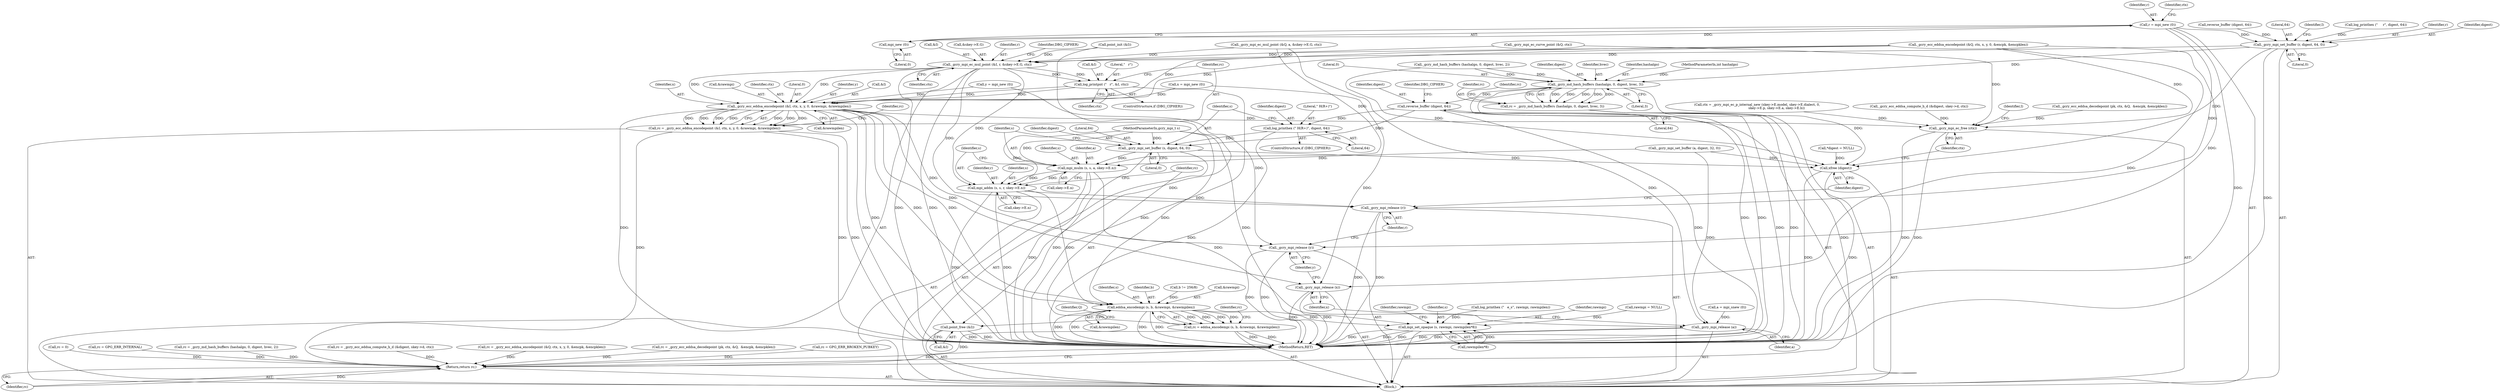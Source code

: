 digraph "1_gnupg_5a22de904a0a366ae79f03ff1e13a1232a89e26b@del" {
"1000178" [label="(Call,r = mpi_new (0))"];
"1000180" [label="(Call,mpi_new (0))"];
"1000393" [label="(Call,_gcry_mpi_set_buffer (r, digest, 64, 0))"];
"1000398" [label="(Call,_gcry_mpi_ec_mul_point (&I, r, &skey->E.G, ctx))"];
"1000411" [label="(Call,log_printpnt (\"   r\", &I, ctx))"];
"1000418" [label="(Call,_gcry_ecc_eddsa_encodepoint (&I, ctx, x, y, 0, &rawmpi, &rawmpilen))"];
"1000416" [label="(Call,rc = _gcry_ecc_eddsa_encodepoint (&I, ctx, x, y, 0, &rawmpi, &rawmpilen))"];
"1000608" [label="(Return,return rc;)"];
"1000557" [label="(Call,eddsa_encodempi (s, b, &rawmpi, &rawmpilen))"];
"1000555" [label="(Call,rc = eddsa_encodempi (s, b, &rawmpi, &rawmpilen))"];
"1000573" [label="(Call,mpi_set_opaque (s, rawmpi, rawmpilen*8))"];
"1000588" [label="(Call,_gcry_mpi_release (x))"];
"1000590" [label="(Call,_gcry_mpi_release (y))"];
"1000596" [label="(Call,_gcry_mpi_ec_free (ctx))"];
"1000598" [label="(Call,point_free (&I))"];
"1000546" [label="(Call,mpi_addm (s, s, r, skey->E.n))"];
"1000592" [label="(Call,_gcry_mpi_release (r))"];
"1000505" [label="(Call,_gcry_md_hash_buffers (hashalgo, 0, digest, hvec, 3))"];
"1000503" [label="(Call,rc = _gcry_md_hash_buffers (hashalgo, 0, digest, hvec, 3))"];
"1000523" [label="(Call,reverse_buffer (digest, 64))"];
"1000528" [label="(Call,log_printhex (\" H(R+)\", digest, 64))"];
"1000532" [label="(Call,_gcry_mpi_set_buffer (s, digest, 64, 0))"];
"1000537" [label="(Call,mpi_mulm (s, s, a, skey->E.n))"];
"1000586" [label="(Call,_gcry_mpi_release (a))"];
"1000594" [label="(Call,xfree (digest))"];
"1000534" [label="(Identifier,digest)"];
"1000424" [label="(Literal,0)"];
"1000597" [label="(Identifier,ctx)"];
"1000576" [label="(Call,rawmpilen*8)"];
"1000530" [label="(Identifier,digest)"];
"1000580" [label="(Identifier,rawmpi)"];
"1000419" [label="(Call,&I)"];
"1000525" [label="(Literal,64)"];
"1000574" [label="(Identifier,s)"];
"1000508" [label="(Identifier,digest)"];
"1000284" [label="(Call,_gcry_mpi_ec_mul_point (&Q, a, &skey->E.G, ctx))"];
"1000529" [label="(Literal,\" H(R+)\")"];
"1000231" [label="(Call,rc = _gcry_ecc_eddsa_compute_h_d (&digest, skey->d, ctx))"];
"1000418" [label="(Call,_gcry_ecc_eddsa_encodepoint (&I, ctx, x, y, 0, &rawmpi, &rawmpilen))"];
"1000592" [label="(Call,_gcry_mpi_release (r))"];
"1000540" [label="(Identifier,a)"];
"1000524" [label="(Identifier,digest)"];
"1000166" [label="(Call,a = mpi_snew (0))"];
"1000295" [label="(Call,rc = _gcry_ecc_eddsa_encodepoint (&Q, ctx, x, y, 0, &encpk, &encpklen))"];
"1000410" [label="(Identifier,DBG_CIPHER)"];
"1000608" [label="(Return,return rc;)"];
"1000506" [label="(Identifier,hashalgo)"];
"1000569" [label="(Call,log_printhex (\"   e_s\", rawmpi, rawmpilen))"];
"1000595" [label="(Identifier,digest)"];
"1000399" [label="(Call,&I)"];
"1000588" [label="(Call,_gcry_mpi_release (x))"];
"1000549" [label="(Identifier,r)"];
"1000505" [label="(Call,_gcry_md_hash_buffers (hashalgo, 0, digest, hvec, 3))"];
"1000179" [label="(Identifier,r)"];
"1000178" [label="(Call,r = mpi_new (0))"];
"1000183" [label="(Identifier,ctx)"];
"1000599" [label="(Call,&I)"];
"1000603" [label="(Identifier,Q)"];
"1000402" [label="(Call,&skey->E.G)"];
"1000425" [label="(Call,&rawmpi)"];
"1000535" [label="(Literal,64)"];
"1000408" [label="(Identifier,ctx)"];
"1000181" [label="(Literal,0)"];
"1000160" [label="(Call,point_init (&I))"];
"1000548" [label="(Identifier,s)"];
"1000558" [label="(Identifier,s)"];
"1000598" [label="(Call,point_free (&I))"];
"1000251" [label="(Call,rc = _gcry_ecc_eddsa_decodepoint (pk, ctx, &Q,  &encpk, &encpklen))"];
"1000556" [label="(Identifier,rc)"];
"1000421" [label="(Identifier,ctx)"];
"1000297" [label="(Call,_gcry_ecc_eddsa_encodepoint (&Q, ctx, x, y, 0, &encpk, &encpklen))"];
"1000547" [label="(Identifier,s)"];
"1000116" [label="(MethodParameterIn,int hashalgo)"];
"1000415" [label="(Identifier,ctx)"];
"1000528" [label="(Call,log_printhex (\" H(R+)\", digest, 64))"];
"1000127" [label="(Call,*digest = NULL)"];
"1000538" [label="(Identifier,s)"];
"1000536" [label="(Literal,0)"];
"1000587" [label="(Identifier,a)"];
"1000409" [label="(ControlStructure,if (DBG_CIPHER))"];
"1000278" [label="(Call,rc = GPG_ERR_BROKEN_PUBKEY)"];
"1000586" [label="(Call,_gcry_mpi_release (a))"];
"1000523" [label="(Call,reverse_buffer (digest, 64))"];
"1000589" [label="(Identifier,x)"];
"1000417" [label="(Identifier,rc)"];
"1000427" [label="(Call,&rawmpilen)"];
"1000115" [label="(MethodParameterIn,gcry_mpi_t s)"];
"1000423" [label="(Identifier,y)"];
"1000504" [label="(Identifier,rc)"];
"1000555" [label="(Call,rc = eddsa_encodempi (s, b, &rawmpi, &rawmpilen))"];
"1000253" [label="(Call,_gcry_ecc_eddsa_decodepoint (pk, ctx, &Q,  &encpk, &encpklen))"];
"1000389" [label="(Call,log_printhex (\"     r\", digest, 64))"];
"1000170" [label="(Call,x = mpi_new (0))"];
"1000596" [label="(Call,_gcry_mpi_ec_free (ctx))"];
"1000609" [label="(Identifier,rc)"];
"1000573" [label="(Call,mpi_set_opaque (s, rawmpi, rawmpilen*8))"];
"1000507" [label="(Literal,0)"];
"1000533" [label="(Identifier,s)"];
"1000531" [label="(Literal,64)"];
"1000565" [label="(Identifier,rc)"];
"1000593" [label="(Identifier,r)"];
"1000559" [label="(Identifier,b)"];
"1000503" [label="(Call,rc = _gcry_md_hash_buffers (hashalgo, 0, digest, hvec, 3))"];
"1000413" [label="(Call,&I)"];
"1000594" [label="(Call,xfree (digest))"];
"1000412" [label="(Literal,\"   r\")"];
"1000398" [label="(Call,_gcry_mpi_ec_mul_point (&I, r, &skey->E.G, ctx))"];
"1000243" [label="(Call,_gcry_mpi_set_buffer (a, digest, 32, 0))"];
"1000401" [label="(Identifier,r)"];
"1000546" [label="(Call,mpi_addm (s, s, r, skey->E.n))"];
"1000118" [label="(Block,)"];
"1000430" [label="(Identifier,rc)"];
"1000537" [label="(Call,mpi_mulm (s, s, a, skey->E.n))"];
"1000582" [label="(Call,rc = 0)"];
"1000422" [label="(Identifier,x)"];
"1000393" [label="(Call,_gcry_mpi_set_buffer (r, digest, 64, 0))"];
"1000394" [label="(Identifier,r)"];
"1000174" [label="(Call,y = mpi_new (0))"];
"1000575" [label="(Identifier,rawmpi)"];
"1000182" [label="(Call,ctx = _gcry_mpi_ec_p_internal_new (skey->E.model, skey->E.dialect, 0,\n                                      skey->E.p, skey->E.a, skey->E.b))"];
"1000526" [label="(ControlStructure,if (DBG_CIPHER))"];
"1000395" [label="(Identifier,digest)"];
"1000233" [label="(Call,_gcry_ecc_eddsa_compute_h_d (&digest, skey->d, ctx))"];
"1000610" [label="(MethodReturn,RET)"];
"1000527" [label="(Identifier,DBG_CIPHER)"];
"1000562" [label="(Call,&rawmpilen)"];
"1000510" [label="(Literal,3)"];
"1000273" [label="(Call,_gcry_mpi_ec_curve_point (&Q, ctx))"];
"1000375" [label="(Call,_gcry_md_hash_buffers (hashalgo, 0, digest, hvec, 2))"];
"1000416" [label="(Call,rc = _gcry_ecc_eddsa_encodepoint (&I, ctx, x, y, 0, &rawmpi, &rawmpilen))"];
"1000227" [label="(Call,rc = GPG_ERR_INTERNAL)"];
"1000539" [label="(Identifier,s)"];
"1000384" [label="(Call,reverse_buffer (digest, 64))"];
"1000397" [label="(Literal,0)"];
"1000396" [label="(Literal,64)"];
"1000541" [label="(Call,skey->E.n)"];
"1000520" [label="(Call,rawmpi = NULL)"];
"1000591" [label="(Identifier,y)"];
"1000400" [label="(Identifier,I)"];
"1000373" [label="(Call,rc = _gcry_md_hash_buffers (hashalgo, 0, digest, hvec, 2))"];
"1000557" [label="(Call,eddsa_encodempi (s, b, &rawmpi, &rawmpilen))"];
"1000512" [label="(Identifier,rc)"];
"1000550" [label="(Call,skey->E.n)"];
"1000180" [label="(Call,mpi_new (0))"];
"1000411" [label="(Call,log_printpnt (\"   r\", &I, ctx))"];
"1000532" [label="(Call,_gcry_mpi_set_buffer (s, digest, 64, 0))"];
"1000221" [label="(Call,b != 256/8)"];
"1000560" [label="(Call,&rawmpi)"];
"1000509" [label="(Identifier,hvec)"];
"1000590" [label="(Call,_gcry_mpi_release (y))"];
"1000600" [label="(Identifier,I)"];
"1000178" -> "1000118"  [label="AST: "];
"1000178" -> "1000180"  [label="CFG: "];
"1000179" -> "1000178"  [label="AST: "];
"1000180" -> "1000178"  [label="AST: "];
"1000183" -> "1000178"  [label="CFG: "];
"1000178" -> "1000610"  [label="DDG: "];
"1000180" -> "1000178"  [label="DDG: "];
"1000178" -> "1000393"  [label="DDG: "];
"1000178" -> "1000592"  [label="DDG: "];
"1000180" -> "1000181"  [label="CFG: "];
"1000181" -> "1000180"  [label="AST: "];
"1000393" -> "1000118"  [label="AST: "];
"1000393" -> "1000397"  [label="CFG: "];
"1000394" -> "1000393"  [label="AST: "];
"1000395" -> "1000393"  [label="AST: "];
"1000396" -> "1000393"  [label="AST: "];
"1000397" -> "1000393"  [label="AST: "];
"1000400" -> "1000393"  [label="CFG: "];
"1000393" -> "1000610"  [label="DDG: "];
"1000389" -> "1000393"  [label="DDG: "];
"1000384" -> "1000393"  [label="DDG: "];
"1000393" -> "1000398"  [label="DDG: "];
"1000393" -> "1000505"  [label="DDG: "];
"1000393" -> "1000594"  [label="DDG: "];
"1000398" -> "1000118"  [label="AST: "];
"1000398" -> "1000408"  [label="CFG: "];
"1000399" -> "1000398"  [label="AST: "];
"1000401" -> "1000398"  [label="AST: "];
"1000402" -> "1000398"  [label="AST: "];
"1000408" -> "1000398"  [label="AST: "];
"1000410" -> "1000398"  [label="CFG: "];
"1000398" -> "1000610"  [label="DDG: "];
"1000398" -> "1000610"  [label="DDG: "];
"1000160" -> "1000398"  [label="DDG: "];
"1000284" -> "1000398"  [label="DDG: "];
"1000273" -> "1000398"  [label="DDG: "];
"1000297" -> "1000398"  [label="DDG: "];
"1000398" -> "1000411"  [label="DDG: "];
"1000398" -> "1000411"  [label="DDG: "];
"1000398" -> "1000418"  [label="DDG: "];
"1000398" -> "1000418"  [label="DDG: "];
"1000398" -> "1000546"  [label="DDG: "];
"1000398" -> "1000592"  [label="DDG: "];
"1000411" -> "1000409"  [label="AST: "];
"1000411" -> "1000415"  [label="CFG: "];
"1000412" -> "1000411"  [label="AST: "];
"1000413" -> "1000411"  [label="AST: "];
"1000415" -> "1000411"  [label="AST: "];
"1000417" -> "1000411"  [label="CFG: "];
"1000411" -> "1000610"  [label="DDG: "];
"1000411" -> "1000418"  [label="DDG: "];
"1000411" -> "1000418"  [label="DDG: "];
"1000418" -> "1000416"  [label="AST: "];
"1000418" -> "1000427"  [label="CFG: "];
"1000419" -> "1000418"  [label="AST: "];
"1000421" -> "1000418"  [label="AST: "];
"1000422" -> "1000418"  [label="AST: "];
"1000423" -> "1000418"  [label="AST: "];
"1000424" -> "1000418"  [label="AST: "];
"1000425" -> "1000418"  [label="AST: "];
"1000427" -> "1000418"  [label="AST: "];
"1000416" -> "1000418"  [label="CFG: "];
"1000418" -> "1000610"  [label="DDG: "];
"1000418" -> "1000610"  [label="DDG: "];
"1000418" -> "1000416"  [label="DDG: "];
"1000418" -> "1000416"  [label="DDG: "];
"1000418" -> "1000416"  [label="DDG: "];
"1000418" -> "1000416"  [label="DDG: "];
"1000418" -> "1000416"  [label="DDG: "];
"1000418" -> "1000416"  [label="DDG: "];
"1000418" -> "1000416"  [label="DDG: "];
"1000297" -> "1000418"  [label="DDG: "];
"1000297" -> "1000418"  [label="DDG: "];
"1000170" -> "1000418"  [label="DDG: "];
"1000174" -> "1000418"  [label="DDG: "];
"1000418" -> "1000557"  [label="DDG: "];
"1000418" -> "1000557"  [label="DDG: "];
"1000418" -> "1000588"  [label="DDG: "];
"1000418" -> "1000590"  [label="DDG: "];
"1000418" -> "1000596"  [label="DDG: "];
"1000418" -> "1000598"  [label="DDG: "];
"1000416" -> "1000118"  [label="AST: "];
"1000417" -> "1000416"  [label="AST: "];
"1000430" -> "1000416"  [label="CFG: "];
"1000416" -> "1000610"  [label="DDG: "];
"1000416" -> "1000610"  [label="DDG: "];
"1000416" -> "1000608"  [label="DDG: "];
"1000608" -> "1000118"  [label="AST: "];
"1000608" -> "1000609"  [label="CFG: "];
"1000609" -> "1000608"  [label="AST: "];
"1000610" -> "1000608"  [label="CFG: "];
"1000608" -> "1000610"  [label="DDG: "];
"1000609" -> "1000608"  [label="DDG: "];
"1000295" -> "1000608"  [label="DDG: "];
"1000582" -> "1000608"  [label="DDG: "];
"1000227" -> "1000608"  [label="DDG: "];
"1000251" -> "1000608"  [label="DDG: "];
"1000555" -> "1000608"  [label="DDG: "];
"1000231" -> "1000608"  [label="DDG: "];
"1000503" -> "1000608"  [label="DDG: "];
"1000373" -> "1000608"  [label="DDG: "];
"1000278" -> "1000608"  [label="DDG: "];
"1000557" -> "1000555"  [label="AST: "];
"1000557" -> "1000562"  [label="CFG: "];
"1000558" -> "1000557"  [label="AST: "];
"1000559" -> "1000557"  [label="AST: "];
"1000560" -> "1000557"  [label="AST: "];
"1000562" -> "1000557"  [label="AST: "];
"1000555" -> "1000557"  [label="CFG: "];
"1000557" -> "1000610"  [label="DDG: "];
"1000557" -> "1000610"  [label="DDG: "];
"1000557" -> "1000610"  [label="DDG: "];
"1000557" -> "1000610"  [label="DDG: "];
"1000557" -> "1000555"  [label="DDG: "];
"1000557" -> "1000555"  [label="DDG: "];
"1000557" -> "1000555"  [label="DDG: "];
"1000557" -> "1000555"  [label="DDG: "];
"1000546" -> "1000557"  [label="DDG: "];
"1000115" -> "1000557"  [label="DDG: "];
"1000221" -> "1000557"  [label="DDG: "];
"1000557" -> "1000573"  [label="DDG: "];
"1000555" -> "1000118"  [label="AST: "];
"1000556" -> "1000555"  [label="AST: "];
"1000565" -> "1000555"  [label="CFG: "];
"1000555" -> "1000610"  [label="DDG: "];
"1000555" -> "1000610"  [label="DDG: "];
"1000573" -> "1000118"  [label="AST: "];
"1000573" -> "1000576"  [label="CFG: "];
"1000574" -> "1000573"  [label="AST: "];
"1000575" -> "1000573"  [label="AST: "];
"1000576" -> "1000573"  [label="AST: "];
"1000580" -> "1000573"  [label="CFG: "];
"1000573" -> "1000610"  [label="DDG: "];
"1000573" -> "1000610"  [label="DDG: "];
"1000573" -> "1000610"  [label="DDG: "];
"1000115" -> "1000573"  [label="DDG: "];
"1000569" -> "1000573"  [label="DDG: "];
"1000520" -> "1000573"  [label="DDG: "];
"1000576" -> "1000573"  [label="DDG: "];
"1000576" -> "1000573"  [label="DDG: "];
"1000588" -> "1000118"  [label="AST: "];
"1000588" -> "1000589"  [label="CFG: "];
"1000589" -> "1000588"  [label="AST: "];
"1000591" -> "1000588"  [label="CFG: "];
"1000588" -> "1000610"  [label="DDG: "];
"1000588" -> "1000610"  [label="DDG: "];
"1000297" -> "1000588"  [label="DDG: "];
"1000170" -> "1000588"  [label="DDG: "];
"1000590" -> "1000118"  [label="AST: "];
"1000590" -> "1000591"  [label="CFG: "];
"1000591" -> "1000590"  [label="AST: "];
"1000593" -> "1000590"  [label="CFG: "];
"1000590" -> "1000610"  [label="DDG: "];
"1000590" -> "1000610"  [label="DDG: "];
"1000297" -> "1000590"  [label="DDG: "];
"1000174" -> "1000590"  [label="DDG: "];
"1000596" -> "1000118"  [label="AST: "];
"1000596" -> "1000597"  [label="CFG: "];
"1000597" -> "1000596"  [label="AST: "];
"1000600" -> "1000596"  [label="CFG: "];
"1000596" -> "1000610"  [label="DDG: "];
"1000596" -> "1000610"  [label="DDG: "];
"1000233" -> "1000596"  [label="DDG: "];
"1000253" -> "1000596"  [label="DDG: "];
"1000182" -> "1000596"  [label="DDG: "];
"1000273" -> "1000596"  [label="DDG: "];
"1000297" -> "1000596"  [label="DDG: "];
"1000598" -> "1000118"  [label="AST: "];
"1000598" -> "1000599"  [label="CFG: "];
"1000599" -> "1000598"  [label="AST: "];
"1000603" -> "1000598"  [label="CFG: "];
"1000598" -> "1000610"  [label="DDG: "];
"1000598" -> "1000610"  [label="DDG: "];
"1000160" -> "1000598"  [label="DDG: "];
"1000546" -> "1000118"  [label="AST: "];
"1000546" -> "1000550"  [label="CFG: "];
"1000547" -> "1000546"  [label="AST: "];
"1000548" -> "1000546"  [label="AST: "];
"1000549" -> "1000546"  [label="AST: "];
"1000550" -> "1000546"  [label="AST: "];
"1000556" -> "1000546"  [label="CFG: "];
"1000546" -> "1000610"  [label="DDG: "];
"1000546" -> "1000610"  [label="DDG: "];
"1000537" -> "1000546"  [label="DDG: "];
"1000537" -> "1000546"  [label="DDG: "];
"1000115" -> "1000546"  [label="DDG: "];
"1000546" -> "1000592"  [label="DDG: "];
"1000592" -> "1000118"  [label="AST: "];
"1000592" -> "1000593"  [label="CFG: "];
"1000593" -> "1000592"  [label="AST: "];
"1000595" -> "1000592"  [label="CFG: "];
"1000592" -> "1000610"  [label="DDG: "];
"1000592" -> "1000610"  [label="DDG: "];
"1000505" -> "1000503"  [label="AST: "];
"1000505" -> "1000510"  [label="CFG: "];
"1000506" -> "1000505"  [label="AST: "];
"1000507" -> "1000505"  [label="AST: "];
"1000508" -> "1000505"  [label="AST: "];
"1000509" -> "1000505"  [label="AST: "];
"1000510" -> "1000505"  [label="AST: "];
"1000503" -> "1000505"  [label="CFG: "];
"1000505" -> "1000610"  [label="DDG: "];
"1000505" -> "1000610"  [label="DDG: "];
"1000505" -> "1000503"  [label="DDG: "];
"1000505" -> "1000503"  [label="DDG: "];
"1000505" -> "1000503"  [label="DDG: "];
"1000505" -> "1000503"  [label="DDG: "];
"1000505" -> "1000503"  [label="DDG: "];
"1000375" -> "1000505"  [label="DDG: "];
"1000375" -> "1000505"  [label="DDG: "];
"1000116" -> "1000505"  [label="DDG: "];
"1000505" -> "1000523"  [label="DDG: "];
"1000505" -> "1000594"  [label="DDG: "];
"1000503" -> "1000118"  [label="AST: "];
"1000504" -> "1000503"  [label="AST: "];
"1000512" -> "1000503"  [label="CFG: "];
"1000503" -> "1000610"  [label="DDG: "];
"1000503" -> "1000610"  [label="DDG: "];
"1000523" -> "1000118"  [label="AST: "];
"1000523" -> "1000525"  [label="CFG: "];
"1000524" -> "1000523"  [label="AST: "];
"1000525" -> "1000523"  [label="AST: "];
"1000527" -> "1000523"  [label="CFG: "];
"1000523" -> "1000610"  [label="DDG: "];
"1000523" -> "1000528"  [label="DDG: "];
"1000523" -> "1000532"  [label="DDG: "];
"1000528" -> "1000526"  [label="AST: "];
"1000528" -> "1000531"  [label="CFG: "];
"1000529" -> "1000528"  [label="AST: "];
"1000530" -> "1000528"  [label="AST: "];
"1000531" -> "1000528"  [label="AST: "];
"1000533" -> "1000528"  [label="CFG: "];
"1000528" -> "1000610"  [label="DDG: "];
"1000528" -> "1000532"  [label="DDG: "];
"1000532" -> "1000118"  [label="AST: "];
"1000532" -> "1000536"  [label="CFG: "];
"1000533" -> "1000532"  [label="AST: "];
"1000534" -> "1000532"  [label="AST: "];
"1000535" -> "1000532"  [label="AST: "];
"1000536" -> "1000532"  [label="AST: "];
"1000538" -> "1000532"  [label="CFG: "];
"1000532" -> "1000610"  [label="DDG: "];
"1000115" -> "1000532"  [label="DDG: "];
"1000532" -> "1000537"  [label="DDG: "];
"1000532" -> "1000594"  [label="DDG: "];
"1000537" -> "1000118"  [label="AST: "];
"1000537" -> "1000541"  [label="CFG: "];
"1000538" -> "1000537"  [label="AST: "];
"1000539" -> "1000537"  [label="AST: "];
"1000540" -> "1000537"  [label="AST: "];
"1000541" -> "1000537"  [label="AST: "];
"1000547" -> "1000537"  [label="CFG: "];
"1000537" -> "1000610"  [label="DDG: "];
"1000115" -> "1000537"  [label="DDG: "];
"1000284" -> "1000537"  [label="DDG: "];
"1000243" -> "1000537"  [label="DDG: "];
"1000537" -> "1000586"  [label="DDG: "];
"1000586" -> "1000118"  [label="AST: "];
"1000586" -> "1000587"  [label="CFG: "];
"1000587" -> "1000586"  [label="AST: "];
"1000589" -> "1000586"  [label="CFG: "];
"1000586" -> "1000610"  [label="DDG: "];
"1000586" -> "1000610"  [label="DDG: "];
"1000284" -> "1000586"  [label="DDG: "];
"1000166" -> "1000586"  [label="DDG: "];
"1000243" -> "1000586"  [label="DDG: "];
"1000594" -> "1000118"  [label="AST: "];
"1000594" -> "1000595"  [label="CFG: "];
"1000595" -> "1000594"  [label="AST: "];
"1000597" -> "1000594"  [label="CFG: "];
"1000594" -> "1000610"  [label="DDG: "];
"1000594" -> "1000610"  [label="DDG: "];
"1000375" -> "1000594"  [label="DDG: "];
"1000127" -> "1000594"  [label="DDG: "];
"1000243" -> "1000594"  [label="DDG: "];
}
